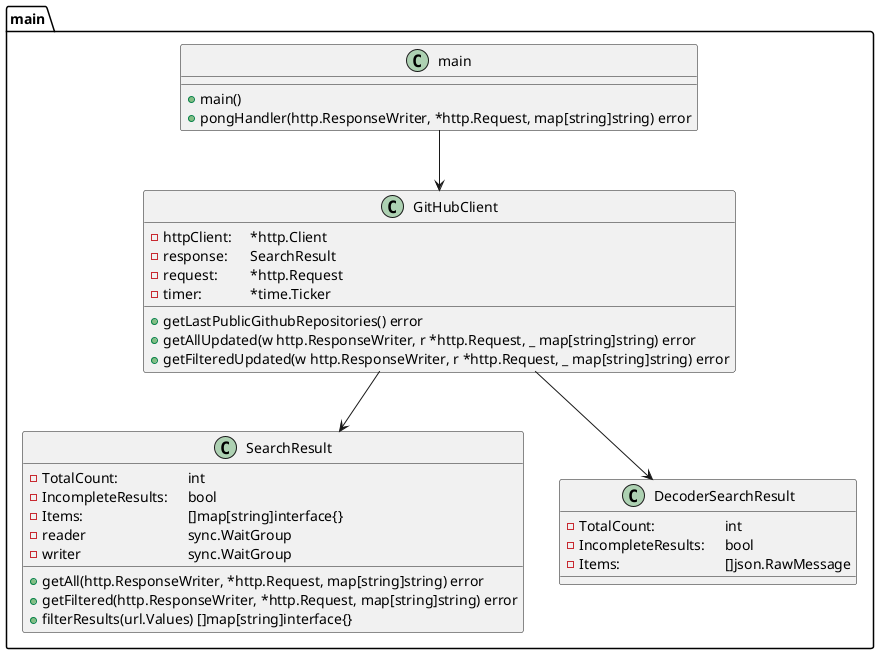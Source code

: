 @startuml
package main {
    class GitHubClient {
        - httpClient: 	*http.Client
        - response: 	SearchResult
		- request:		*http.Request
		- timer:		*time.Ticker

        + getLastPublicGithubRepositories() error
		+ getAllUpdated(w http.ResponseWriter, r *http.Request, _ map[string]string) error
		+ getFilteredUpdated(w http.ResponseWriter, r *http.Request, _ map[string]string) error
    }

    class SearchResult {
        - TotalCount: 			int
        - IncompleteResults: 	bool
        - Items: 				[]map[string]interface{}
		- reader				sync.WaitGroup
		- writer				sync.WaitGroup

        + getAll(http.ResponseWriter, *http.Request, map[string]string) error
        + getFiltered(http.ResponseWriter, *http.Request, map[string]string) error
        + filterResults(url.Values) []map[string]interface{}
    }

    class DecoderSearchResult {
        - TotalCount: 			int
        - IncompleteResults:	bool
        - Items: 				[]json.RawMessage
    }

	main --> GitHubClient
    GitHubClient --> SearchResult
    GitHubClient --> DecoderSearchResult

    class main {
        + main()
        + pongHandler(http.ResponseWriter, *http.Request, map[string]string) error
    }
}
@enduml
